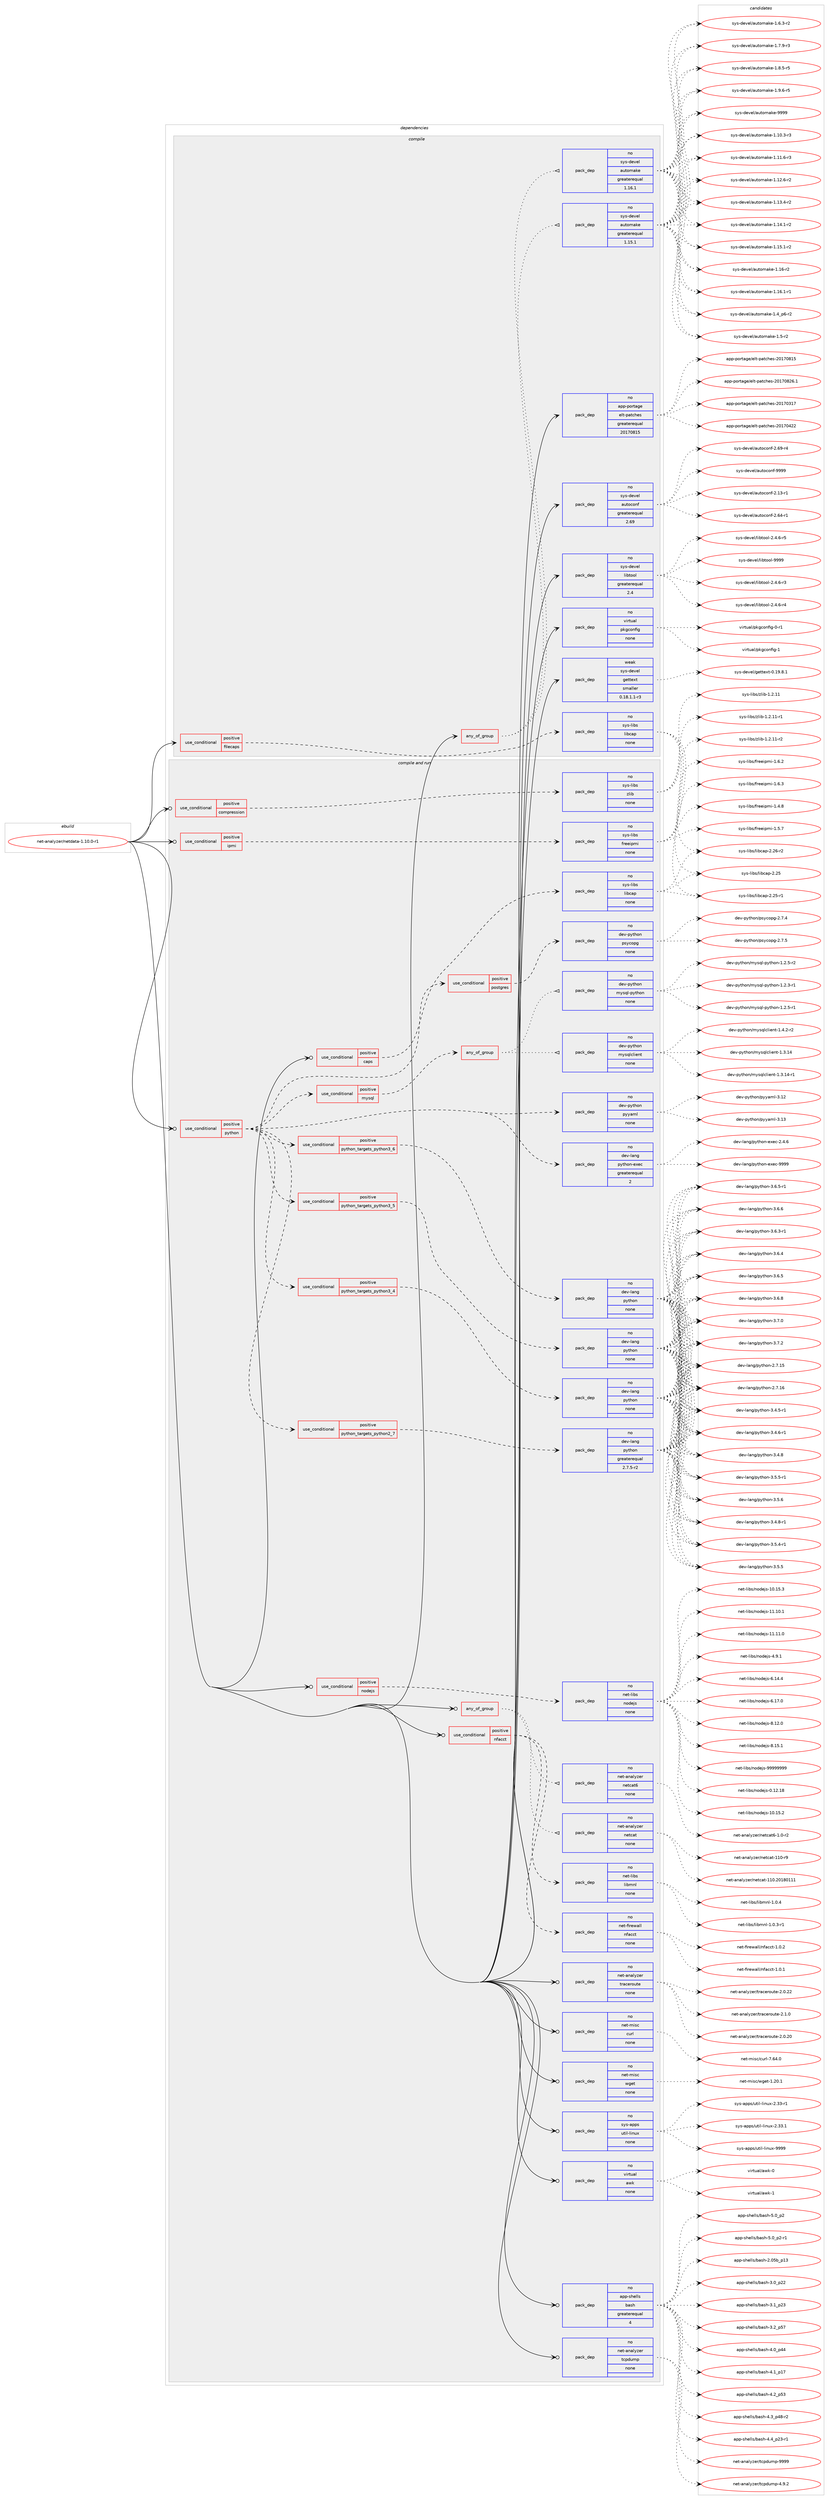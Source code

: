 digraph prolog {

# *************
# Graph options
# *************

newrank=true;
concentrate=true;
compound=true;
graph [rankdir=LR,fontname=Helvetica,fontsize=10,ranksep=1.5];#, ranksep=2.5, nodesep=0.2];
edge  [arrowhead=vee];
node  [fontname=Helvetica,fontsize=10];

# **********
# The ebuild
# **********

subgraph cluster_leftcol {
color=gray;
rank=same;
label=<<i>ebuild</i>>;
id [label="net-analyzer/netdata-1.10.0-r1", color=red, width=4, href="../net-analyzer/netdata-1.10.0-r1.svg"];
}

# ****************
# The dependencies
# ****************

subgraph cluster_midcol {
color=gray;
label=<<i>dependencies</i>>;
subgraph cluster_compile {
fillcolor="#eeeeee";
style=filled;
label=<<i>compile</i>>;
subgraph any25815 {
dependency1645544 [label=<<TABLE BORDER="0" CELLBORDER="1" CELLSPACING="0" CELLPADDING="4"><TR><TD CELLPADDING="10">any_of_group</TD></TR></TABLE>>, shape=none, color=red];subgraph pack1176616 {
dependency1645545 [label=<<TABLE BORDER="0" CELLBORDER="1" CELLSPACING="0" CELLPADDING="4" WIDTH="220"><TR><TD ROWSPAN="6" CELLPADDING="30">pack_dep</TD></TR><TR><TD WIDTH="110">no</TD></TR><TR><TD>sys-devel</TD></TR><TR><TD>automake</TD></TR><TR><TD>greaterequal</TD></TR><TR><TD>1.16.1</TD></TR></TABLE>>, shape=none, color=blue];
}
dependency1645544:e -> dependency1645545:w [weight=20,style="dotted",arrowhead="oinv"];
subgraph pack1176617 {
dependency1645546 [label=<<TABLE BORDER="0" CELLBORDER="1" CELLSPACING="0" CELLPADDING="4" WIDTH="220"><TR><TD ROWSPAN="6" CELLPADDING="30">pack_dep</TD></TR><TR><TD WIDTH="110">no</TD></TR><TR><TD>sys-devel</TD></TR><TR><TD>automake</TD></TR><TR><TD>greaterequal</TD></TR><TR><TD>1.15.1</TD></TR></TABLE>>, shape=none, color=blue];
}
dependency1645544:e -> dependency1645546:w [weight=20,style="dotted",arrowhead="oinv"];
}
id:e -> dependency1645544:w [weight=20,style="solid",arrowhead="vee"];
subgraph cond442338 {
dependency1645547 [label=<<TABLE BORDER="0" CELLBORDER="1" CELLSPACING="0" CELLPADDING="4"><TR><TD ROWSPAN="3" CELLPADDING="10">use_conditional</TD></TR><TR><TD>positive</TD></TR><TR><TD>filecaps</TD></TR></TABLE>>, shape=none, color=red];
subgraph pack1176618 {
dependency1645548 [label=<<TABLE BORDER="0" CELLBORDER="1" CELLSPACING="0" CELLPADDING="4" WIDTH="220"><TR><TD ROWSPAN="6" CELLPADDING="30">pack_dep</TD></TR><TR><TD WIDTH="110">no</TD></TR><TR><TD>sys-libs</TD></TR><TR><TD>libcap</TD></TR><TR><TD>none</TD></TR><TR><TD></TD></TR></TABLE>>, shape=none, color=blue];
}
dependency1645547:e -> dependency1645548:w [weight=20,style="dashed",arrowhead="vee"];
}
id:e -> dependency1645547:w [weight=20,style="solid",arrowhead="vee"];
subgraph pack1176619 {
dependency1645549 [label=<<TABLE BORDER="0" CELLBORDER="1" CELLSPACING="0" CELLPADDING="4" WIDTH="220"><TR><TD ROWSPAN="6" CELLPADDING="30">pack_dep</TD></TR><TR><TD WIDTH="110">no</TD></TR><TR><TD>app-portage</TD></TR><TR><TD>elt-patches</TD></TR><TR><TD>greaterequal</TD></TR><TR><TD>20170815</TD></TR></TABLE>>, shape=none, color=blue];
}
id:e -> dependency1645549:w [weight=20,style="solid",arrowhead="vee"];
subgraph pack1176620 {
dependency1645550 [label=<<TABLE BORDER="0" CELLBORDER="1" CELLSPACING="0" CELLPADDING="4" WIDTH="220"><TR><TD ROWSPAN="6" CELLPADDING="30">pack_dep</TD></TR><TR><TD WIDTH="110">no</TD></TR><TR><TD>sys-devel</TD></TR><TR><TD>autoconf</TD></TR><TR><TD>greaterequal</TD></TR><TR><TD>2.69</TD></TR></TABLE>>, shape=none, color=blue];
}
id:e -> dependency1645550:w [weight=20,style="solid",arrowhead="vee"];
subgraph pack1176621 {
dependency1645551 [label=<<TABLE BORDER="0" CELLBORDER="1" CELLSPACING="0" CELLPADDING="4" WIDTH="220"><TR><TD ROWSPAN="6" CELLPADDING="30">pack_dep</TD></TR><TR><TD WIDTH="110">no</TD></TR><TR><TD>sys-devel</TD></TR><TR><TD>libtool</TD></TR><TR><TD>greaterequal</TD></TR><TR><TD>2.4</TD></TR></TABLE>>, shape=none, color=blue];
}
id:e -> dependency1645551:w [weight=20,style="solid",arrowhead="vee"];
subgraph pack1176622 {
dependency1645552 [label=<<TABLE BORDER="0" CELLBORDER="1" CELLSPACING="0" CELLPADDING="4" WIDTH="220"><TR><TD ROWSPAN="6" CELLPADDING="30">pack_dep</TD></TR><TR><TD WIDTH="110">no</TD></TR><TR><TD>virtual</TD></TR><TR><TD>pkgconfig</TD></TR><TR><TD>none</TD></TR><TR><TD></TD></TR></TABLE>>, shape=none, color=blue];
}
id:e -> dependency1645552:w [weight=20,style="solid",arrowhead="vee"];
subgraph pack1176623 {
dependency1645553 [label=<<TABLE BORDER="0" CELLBORDER="1" CELLSPACING="0" CELLPADDING="4" WIDTH="220"><TR><TD ROWSPAN="6" CELLPADDING="30">pack_dep</TD></TR><TR><TD WIDTH="110">weak</TD></TR><TR><TD>sys-devel</TD></TR><TR><TD>gettext</TD></TR><TR><TD>smaller</TD></TR><TR><TD>0.18.1.1-r3</TD></TR></TABLE>>, shape=none, color=blue];
}
id:e -> dependency1645553:w [weight=20,style="solid",arrowhead="vee"];
}
subgraph cluster_compileandrun {
fillcolor="#eeeeee";
style=filled;
label=<<i>compile and run</i>>;
subgraph any25816 {
dependency1645554 [label=<<TABLE BORDER="0" CELLBORDER="1" CELLSPACING="0" CELLPADDING="4"><TR><TD CELLPADDING="10">any_of_group</TD></TR></TABLE>>, shape=none, color=red];subgraph pack1176624 {
dependency1645555 [label=<<TABLE BORDER="0" CELLBORDER="1" CELLSPACING="0" CELLPADDING="4" WIDTH="220"><TR><TD ROWSPAN="6" CELLPADDING="30">pack_dep</TD></TR><TR><TD WIDTH="110">no</TD></TR><TR><TD>net-analyzer</TD></TR><TR><TD>netcat6</TD></TR><TR><TD>none</TD></TR><TR><TD></TD></TR></TABLE>>, shape=none, color=blue];
}
dependency1645554:e -> dependency1645555:w [weight=20,style="dotted",arrowhead="oinv"];
subgraph pack1176625 {
dependency1645556 [label=<<TABLE BORDER="0" CELLBORDER="1" CELLSPACING="0" CELLPADDING="4" WIDTH="220"><TR><TD ROWSPAN="6" CELLPADDING="30">pack_dep</TD></TR><TR><TD WIDTH="110">no</TD></TR><TR><TD>net-analyzer</TD></TR><TR><TD>netcat</TD></TR><TR><TD>none</TD></TR><TR><TD></TD></TR></TABLE>>, shape=none, color=blue];
}
dependency1645554:e -> dependency1645556:w [weight=20,style="dotted",arrowhead="oinv"];
}
id:e -> dependency1645554:w [weight=20,style="solid",arrowhead="odotvee"];
subgraph cond442339 {
dependency1645557 [label=<<TABLE BORDER="0" CELLBORDER="1" CELLSPACING="0" CELLPADDING="4"><TR><TD ROWSPAN="3" CELLPADDING="10">use_conditional</TD></TR><TR><TD>positive</TD></TR><TR><TD>caps</TD></TR></TABLE>>, shape=none, color=red];
subgraph pack1176626 {
dependency1645558 [label=<<TABLE BORDER="0" CELLBORDER="1" CELLSPACING="0" CELLPADDING="4" WIDTH="220"><TR><TD ROWSPAN="6" CELLPADDING="30">pack_dep</TD></TR><TR><TD WIDTH="110">no</TD></TR><TR><TD>sys-libs</TD></TR><TR><TD>libcap</TD></TR><TR><TD>none</TD></TR><TR><TD></TD></TR></TABLE>>, shape=none, color=blue];
}
dependency1645557:e -> dependency1645558:w [weight=20,style="dashed",arrowhead="vee"];
}
id:e -> dependency1645557:w [weight=20,style="solid",arrowhead="odotvee"];
subgraph cond442340 {
dependency1645559 [label=<<TABLE BORDER="0" CELLBORDER="1" CELLSPACING="0" CELLPADDING="4"><TR><TD ROWSPAN="3" CELLPADDING="10">use_conditional</TD></TR><TR><TD>positive</TD></TR><TR><TD>compression</TD></TR></TABLE>>, shape=none, color=red];
subgraph pack1176627 {
dependency1645560 [label=<<TABLE BORDER="0" CELLBORDER="1" CELLSPACING="0" CELLPADDING="4" WIDTH="220"><TR><TD ROWSPAN="6" CELLPADDING="30">pack_dep</TD></TR><TR><TD WIDTH="110">no</TD></TR><TR><TD>sys-libs</TD></TR><TR><TD>zlib</TD></TR><TR><TD>none</TD></TR><TR><TD></TD></TR></TABLE>>, shape=none, color=blue];
}
dependency1645559:e -> dependency1645560:w [weight=20,style="dashed",arrowhead="vee"];
}
id:e -> dependency1645559:w [weight=20,style="solid",arrowhead="odotvee"];
subgraph cond442341 {
dependency1645561 [label=<<TABLE BORDER="0" CELLBORDER="1" CELLSPACING="0" CELLPADDING="4"><TR><TD ROWSPAN="3" CELLPADDING="10">use_conditional</TD></TR><TR><TD>positive</TD></TR><TR><TD>ipmi</TD></TR></TABLE>>, shape=none, color=red];
subgraph pack1176628 {
dependency1645562 [label=<<TABLE BORDER="0" CELLBORDER="1" CELLSPACING="0" CELLPADDING="4" WIDTH="220"><TR><TD ROWSPAN="6" CELLPADDING="30">pack_dep</TD></TR><TR><TD WIDTH="110">no</TD></TR><TR><TD>sys-libs</TD></TR><TR><TD>freeipmi</TD></TR><TR><TD>none</TD></TR><TR><TD></TD></TR></TABLE>>, shape=none, color=blue];
}
dependency1645561:e -> dependency1645562:w [weight=20,style="dashed",arrowhead="vee"];
}
id:e -> dependency1645561:w [weight=20,style="solid",arrowhead="odotvee"];
subgraph cond442342 {
dependency1645563 [label=<<TABLE BORDER="0" CELLBORDER="1" CELLSPACING="0" CELLPADDING="4"><TR><TD ROWSPAN="3" CELLPADDING="10">use_conditional</TD></TR><TR><TD>positive</TD></TR><TR><TD>nfacct</TD></TR></TABLE>>, shape=none, color=red];
subgraph pack1176629 {
dependency1645564 [label=<<TABLE BORDER="0" CELLBORDER="1" CELLSPACING="0" CELLPADDING="4" WIDTH="220"><TR><TD ROWSPAN="6" CELLPADDING="30">pack_dep</TD></TR><TR><TD WIDTH="110">no</TD></TR><TR><TD>net-firewall</TD></TR><TR><TD>nfacct</TD></TR><TR><TD>none</TD></TR><TR><TD></TD></TR></TABLE>>, shape=none, color=blue];
}
dependency1645563:e -> dependency1645564:w [weight=20,style="dashed",arrowhead="vee"];
subgraph pack1176630 {
dependency1645565 [label=<<TABLE BORDER="0" CELLBORDER="1" CELLSPACING="0" CELLPADDING="4" WIDTH="220"><TR><TD ROWSPAN="6" CELLPADDING="30">pack_dep</TD></TR><TR><TD WIDTH="110">no</TD></TR><TR><TD>net-libs</TD></TR><TR><TD>libmnl</TD></TR><TR><TD>none</TD></TR><TR><TD></TD></TR></TABLE>>, shape=none, color=blue];
}
dependency1645563:e -> dependency1645565:w [weight=20,style="dashed",arrowhead="vee"];
}
id:e -> dependency1645563:w [weight=20,style="solid",arrowhead="odotvee"];
subgraph cond442343 {
dependency1645566 [label=<<TABLE BORDER="0" CELLBORDER="1" CELLSPACING="0" CELLPADDING="4"><TR><TD ROWSPAN="3" CELLPADDING="10">use_conditional</TD></TR><TR><TD>positive</TD></TR><TR><TD>nodejs</TD></TR></TABLE>>, shape=none, color=red];
subgraph pack1176631 {
dependency1645567 [label=<<TABLE BORDER="0" CELLBORDER="1" CELLSPACING="0" CELLPADDING="4" WIDTH="220"><TR><TD ROWSPAN="6" CELLPADDING="30">pack_dep</TD></TR><TR><TD WIDTH="110">no</TD></TR><TR><TD>net-libs</TD></TR><TR><TD>nodejs</TD></TR><TR><TD>none</TD></TR><TR><TD></TD></TR></TABLE>>, shape=none, color=blue];
}
dependency1645566:e -> dependency1645567:w [weight=20,style="dashed",arrowhead="vee"];
}
id:e -> dependency1645566:w [weight=20,style="solid",arrowhead="odotvee"];
subgraph cond442344 {
dependency1645568 [label=<<TABLE BORDER="0" CELLBORDER="1" CELLSPACING="0" CELLPADDING="4"><TR><TD ROWSPAN="3" CELLPADDING="10">use_conditional</TD></TR><TR><TD>positive</TD></TR><TR><TD>python</TD></TR></TABLE>>, shape=none, color=red];
subgraph cond442345 {
dependency1645569 [label=<<TABLE BORDER="0" CELLBORDER="1" CELLSPACING="0" CELLPADDING="4"><TR><TD ROWSPAN="3" CELLPADDING="10">use_conditional</TD></TR><TR><TD>positive</TD></TR><TR><TD>python_targets_python2_7</TD></TR></TABLE>>, shape=none, color=red];
subgraph pack1176632 {
dependency1645570 [label=<<TABLE BORDER="0" CELLBORDER="1" CELLSPACING="0" CELLPADDING="4" WIDTH="220"><TR><TD ROWSPAN="6" CELLPADDING="30">pack_dep</TD></TR><TR><TD WIDTH="110">no</TD></TR><TR><TD>dev-lang</TD></TR><TR><TD>python</TD></TR><TR><TD>greaterequal</TD></TR><TR><TD>2.7.5-r2</TD></TR></TABLE>>, shape=none, color=blue];
}
dependency1645569:e -> dependency1645570:w [weight=20,style="dashed",arrowhead="vee"];
}
dependency1645568:e -> dependency1645569:w [weight=20,style="dashed",arrowhead="vee"];
subgraph cond442346 {
dependency1645571 [label=<<TABLE BORDER="0" CELLBORDER="1" CELLSPACING="0" CELLPADDING="4"><TR><TD ROWSPAN="3" CELLPADDING="10">use_conditional</TD></TR><TR><TD>positive</TD></TR><TR><TD>python_targets_python3_4</TD></TR></TABLE>>, shape=none, color=red];
subgraph pack1176633 {
dependency1645572 [label=<<TABLE BORDER="0" CELLBORDER="1" CELLSPACING="0" CELLPADDING="4" WIDTH="220"><TR><TD ROWSPAN="6" CELLPADDING="30">pack_dep</TD></TR><TR><TD WIDTH="110">no</TD></TR><TR><TD>dev-lang</TD></TR><TR><TD>python</TD></TR><TR><TD>none</TD></TR><TR><TD></TD></TR></TABLE>>, shape=none, color=blue];
}
dependency1645571:e -> dependency1645572:w [weight=20,style="dashed",arrowhead="vee"];
}
dependency1645568:e -> dependency1645571:w [weight=20,style="dashed",arrowhead="vee"];
subgraph cond442347 {
dependency1645573 [label=<<TABLE BORDER="0" CELLBORDER="1" CELLSPACING="0" CELLPADDING="4"><TR><TD ROWSPAN="3" CELLPADDING="10">use_conditional</TD></TR><TR><TD>positive</TD></TR><TR><TD>python_targets_python3_5</TD></TR></TABLE>>, shape=none, color=red];
subgraph pack1176634 {
dependency1645574 [label=<<TABLE BORDER="0" CELLBORDER="1" CELLSPACING="0" CELLPADDING="4" WIDTH="220"><TR><TD ROWSPAN="6" CELLPADDING="30">pack_dep</TD></TR><TR><TD WIDTH="110">no</TD></TR><TR><TD>dev-lang</TD></TR><TR><TD>python</TD></TR><TR><TD>none</TD></TR><TR><TD></TD></TR></TABLE>>, shape=none, color=blue];
}
dependency1645573:e -> dependency1645574:w [weight=20,style="dashed",arrowhead="vee"];
}
dependency1645568:e -> dependency1645573:w [weight=20,style="dashed",arrowhead="vee"];
subgraph cond442348 {
dependency1645575 [label=<<TABLE BORDER="0" CELLBORDER="1" CELLSPACING="0" CELLPADDING="4"><TR><TD ROWSPAN="3" CELLPADDING="10">use_conditional</TD></TR><TR><TD>positive</TD></TR><TR><TD>python_targets_python3_6</TD></TR></TABLE>>, shape=none, color=red];
subgraph pack1176635 {
dependency1645576 [label=<<TABLE BORDER="0" CELLBORDER="1" CELLSPACING="0" CELLPADDING="4" WIDTH="220"><TR><TD ROWSPAN="6" CELLPADDING="30">pack_dep</TD></TR><TR><TD WIDTH="110">no</TD></TR><TR><TD>dev-lang</TD></TR><TR><TD>python</TD></TR><TR><TD>none</TD></TR><TR><TD></TD></TR></TABLE>>, shape=none, color=blue];
}
dependency1645575:e -> dependency1645576:w [weight=20,style="dashed",arrowhead="vee"];
}
dependency1645568:e -> dependency1645575:w [weight=20,style="dashed",arrowhead="vee"];
subgraph pack1176636 {
dependency1645577 [label=<<TABLE BORDER="0" CELLBORDER="1" CELLSPACING="0" CELLPADDING="4" WIDTH="220"><TR><TD ROWSPAN="6" CELLPADDING="30">pack_dep</TD></TR><TR><TD WIDTH="110">no</TD></TR><TR><TD>dev-lang</TD></TR><TR><TD>python-exec</TD></TR><TR><TD>greaterequal</TD></TR><TR><TD>2</TD></TR></TABLE>>, shape=none, color=blue];
}
dependency1645568:e -> dependency1645577:w [weight=20,style="dashed",arrowhead="vee"];
subgraph pack1176637 {
dependency1645578 [label=<<TABLE BORDER="0" CELLBORDER="1" CELLSPACING="0" CELLPADDING="4" WIDTH="220"><TR><TD ROWSPAN="6" CELLPADDING="30">pack_dep</TD></TR><TR><TD WIDTH="110">no</TD></TR><TR><TD>dev-python</TD></TR><TR><TD>pyyaml</TD></TR><TR><TD>none</TD></TR><TR><TD></TD></TR></TABLE>>, shape=none, color=blue];
}
dependency1645568:e -> dependency1645578:w [weight=20,style="dashed",arrowhead="vee"];
subgraph cond442349 {
dependency1645579 [label=<<TABLE BORDER="0" CELLBORDER="1" CELLSPACING="0" CELLPADDING="4"><TR><TD ROWSPAN="3" CELLPADDING="10">use_conditional</TD></TR><TR><TD>positive</TD></TR><TR><TD>mysql</TD></TR></TABLE>>, shape=none, color=red];
subgraph any25817 {
dependency1645580 [label=<<TABLE BORDER="0" CELLBORDER="1" CELLSPACING="0" CELLPADDING="4"><TR><TD CELLPADDING="10">any_of_group</TD></TR></TABLE>>, shape=none, color=red];subgraph pack1176638 {
dependency1645581 [label=<<TABLE BORDER="0" CELLBORDER="1" CELLSPACING="0" CELLPADDING="4" WIDTH="220"><TR><TD ROWSPAN="6" CELLPADDING="30">pack_dep</TD></TR><TR><TD WIDTH="110">no</TD></TR><TR><TD>dev-python</TD></TR><TR><TD>mysqlclient</TD></TR><TR><TD>none</TD></TR><TR><TD></TD></TR></TABLE>>, shape=none, color=blue];
}
dependency1645580:e -> dependency1645581:w [weight=20,style="dotted",arrowhead="oinv"];
subgraph pack1176639 {
dependency1645582 [label=<<TABLE BORDER="0" CELLBORDER="1" CELLSPACING="0" CELLPADDING="4" WIDTH="220"><TR><TD ROWSPAN="6" CELLPADDING="30">pack_dep</TD></TR><TR><TD WIDTH="110">no</TD></TR><TR><TD>dev-python</TD></TR><TR><TD>mysql-python</TD></TR><TR><TD>none</TD></TR><TR><TD></TD></TR></TABLE>>, shape=none, color=blue];
}
dependency1645580:e -> dependency1645582:w [weight=20,style="dotted",arrowhead="oinv"];
}
dependency1645579:e -> dependency1645580:w [weight=20,style="dashed",arrowhead="vee"];
}
dependency1645568:e -> dependency1645579:w [weight=20,style="dashed",arrowhead="vee"];
subgraph cond442350 {
dependency1645583 [label=<<TABLE BORDER="0" CELLBORDER="1" CELLSPACING="0" CELLPADDING="4"><TR><TD ROWSPAN="3" CELLPADDING="10">use_conditional</TD></TR><TR><TD>positive</TD></TR><TR><TD>postgres</TD></TR></TABLE>>, shape=none, color=red];
subgraph pack1176640 {
dependency1645584 [label=<<TABLE BORDER="0" CELLBORDER="1" CELLSPACING="0" CELLPADDING="4" WIDTH="220"><TR><TD ROWSPAN="6" CELLPADDING="30">pack_dep</TD></TR><TR><TD WIDTH="110">no</TD></TR><TR><TD>dev-python</TD></TR><TR><TD>psycopg</TD></TR><TR><TD>none</TD></TR><TR><TD></TD></TR></TABLE>>, shape=none, color=blue];
}
dependency1645583:e -> dependency1645584:w [weight=20,style="dashed",arrowhead="vee"];
}
dependency1645568:e -> dependency1645583:w [weight=20,style="dashed",arrowhead="vee"];
}
id:e -> dependency1645568:w [weight=20,style="solid",arrowhead="odotvee"];
subgraph pack1176641 {
dependency1645585 [label=<<TABLE BORDER="0" CELLBORDER="1" CELLSPACING="0" CELLPADDING="4" WIDTH="220"><TR><TD ROWSPAN="6" CELLPADDING="30">pack_dep</TD></TR><TR><TD WIDTH="110">no</TD></TR><TR><TD>app-shells</TD></TR><TR><TD>bash</TD></TR><TR><TD>greaterequal</TD></TR><TR><TD>4</TD></TR></TABLE>>, shape=none, color=blue];
}
id:e -> dependency1645585:w [weight=20,style="solid",arrowhead="odotvee"];
subgraph pack1176642 {
dependency1645586 [label=<<TABLE BORDER="0" CELLBORDER="1" CELLSPACING="0" CELLPADDING="4" WIDTH="220"><TR><TD ROWSPAN="6" CELLPADDING="30">pack_dep</TD></TR><TR><TD WIDTH="110">no</TD></TR><TR><TD>net-analyzer</TD></TR><TR><TD>tcpdump</TD></TR><TR><TD>none</TD></TR><TR><TD></TD></TR></TABLE>>, shape=none, color=blue];
}
id:e -> dependency1645586:w [weight=20,style="solid",arrowhead="odotvee"];
subgraph pack1176643 {
dependency1645587 [label=<<TABLE BORDER="0" CELLBORDER="1" CELLSPACING="0" CELLPADDING="4" WIDTH="220"><TR><TD ROWSPAN="6" CELLPADDING="30">pack_dep</TD></TR><TR><TD WIDTH="110">no</TD></TR><TR><TD>net-analyzer</TD></TR><TR><TD>traceroute</TD></TR><TR><TD>none</TD></TR><TR><TD></TD></TR></TABLE>>, shape=none, color=blue];
}
id:e -> dependency1645587:w [weight=20,style="solid",arrowhead="odotvee"];
subgraph pack1176644 {
dependency1645588 [label=<<TABLE BORDER="0" CELLBORDER="1" CELLSPACING="0" CELLPADDING="4" WIDTH="220"><TR><TD ROWSPAN="6" CELLPADDING="30">pack_dep</TD></TR><TR><TD WIDTH="110">no</TD></TR><TR><TD>net-misc</TD></TR><TR><TD>curl</TD></TR><TR><TD>none</TD></TR><TR><TD></TD></TR></TABLE>>, shape=none, color=blue];
}
id:e -> dependency1645588:w [weight=20,style="solid",arrowhead="odotvee"];
subgraph pack1176645 {
dependency1645589 [label=<<TABLE BORDER="0" CELLBORDER="1" CELLSPACING="0" CELLPADDING="4" WIDTH="220"><TR><TD ROWSPAN="6" CELLPADDING="30">pack_dep</TD></TR><TR><TD WIDTH="110">no</TD></TR><TR><TD>net-misc</TD></TR><TR><TD>wget</TD></TR><TR><TD>none</TD></TR><TR><TD></TD></TR></TABLE>>, shape=none, color=blue];
}
id:e -> dependency1645589:w [weight=20,style="solid",arrowhead="odotvee"];
subgraph pack1176646 {
dependency1645590 [label=<<TABLE BORDER="0" CELLBORDER="1" CELLSPACING="0" CELLPADDING="4" WIDTH="220"><TR><TD ROWSPAN="6" CELLPADDING="30">pack_dep</TD></TR><TR><TD WIDTH="110">no</TD></TR><TR><TD>sys-apps</TD></TR><TR><TD>util-linux</TD></TR><TR><TD>none</TD></TR><TR><TD></TD></TR></TABLE>>, shape=none, color=blue];
}
id:e -> dependency1645590:w [weight=20,style="solid",arrowhead="odotvee"];
subgraph pack1176647 {
dependency1645591 [label=<<TABLE BORDER="0" CELLBORDER="1" CELLSPACING="0" CELLPADDING="4" WIDTH="220"><TR><TD ROWSPAN="6" CELLPADDING="30">pack_dep</TD></TR><TR><TD WIDTH="110">no</TD></TR><TR><TD>virtual</TD></TR><TR><TD>awk</TD></TR><TR><TD>none</TD></TR><TR><TD></TD></TR></TABLE>>, shape=none, color=blue];
}
id:e -> dependency1645591:w [weight=20,style="solid",arrowhead="odotvee"];
}
subgraph cluster_run {
fillcolor="#eeeeee";
style=filled;
label=<<i>run</i>>;
}
}

# **************
# The candidates
# **************

subgraph cluster_choices {
rank=same;
color=gray;
label=<<i>candidates</i>>;

subgraph choice1176616 {
color=black;
nodesep=1;
choice11512111545100101118101108479711711611110997107101454946494846514511451 [label="sys-devel/automake-1.10.3-r3", color=red, width=4,href="../sys-devel/automake-1.10.3-r3.svg"];
choice11512111545100101118101108479711711611110997107101454946494946544511451 [label="sys-devel/automake-1.11.6-r3", color=red, width=4,href="../sys-devel/automake-1.11.6-r3.svg"];
choice11512111545100101118101108479711711611110997107101454946495046544511450 [label="sys-devel/automake-1.12.6-r2", color=red, width=4,href="../sys-devel/automake-1.12.6-r2.svg"];
choice11512111545100101118101108479711711611110997107101454946495146524511450 [label="sys-devel/automake-1.13.4-r2", color=red, width=4,href="../sys-devel/automake-1.13.4-r2.svg"];
choice11512111545100101118101108479711711611110997107101454946495246494511450 [label="sys-devel/automake-1.14.1-r2", color=red, width=4,href="../sys-devel/automake-1.14.1-r2.svg"];
choice11512111545100101118101108479711711611110997107101454946495346494511450 [label="sys-devel/automake-1.15.1-r2", color=red, width=4,href="../sys-devel/automake-1.15.1-r2.svg"];
choice1151211154510010111810110847971171161111099710710145494649544511450 [label="sys-devel/automake-1.16-r2", color=red, width=4,href="../sys-devel/automake-1.16-r2.svg"];
choice11512111545100101118101108479711711611110997107101454946495446494511449 [label="sys-devel/automake-1.16.1-r1", color=red, width=4,href="../sys-devel/automake-1.16.1-r1.svg"];
choice115121115451001011181011084797117116111109971071014549465295112544511450 [label="sys-devel/automake-1.4_p6-r2", color=red, width=4,href="../sys-devel/automake-1.4_p6-r2.svg"];
choice11512111545100101118101108479711711611110997107101454946534511450 [label="sys-devel/automake-1.5-r2", color=red, width=4,href="../sys-devel/automake-1.5-r2.svg"];
choice115121115451001011181011084797117116111109971071014549465446514511450 [label="sys-devel/automake-1.6.3-r2", color=red, width=4,href="../sys-devel/automake-1.6.3-r2.svg"];
choice115121115451001011181011084797117116111109971071014549465546574511451 [label="sys-devel/automake-1.7.9-r3", color=red, width=4,href="../sys-devel/automake-1.7.9-r3.svg"];
choice115121115451001011181011084797117116111109971071014549465646534511453 [label="sys-devel/automake-1.8.5-r5", color=red, width=4,href="../sys-devel/automake-1.8.5-r5.svg"];
choice115121115451001011181011084797117116111109971071014549465746544511453 [label="sys-devel/automake-1.9.6-r5", color=red, width=4,href="../sys-devel/automake-1.9.6-r5.svg"];
choice115121115451001011181011084797117116111109971071014557575757 [label="sys-devel/automake-9999", color=red, width=4,href="../sys-devel/automake-9999.svg"];
dependency1645545:e -> choice11512111545100101118101108479711711611110997107101454946494846514511451:w [style=dotted,weight="100"];
dependency1645545:e -> choice11512111545100101118101108479711711611110997107101454946494946544511451:w [style=dotted,weight="100"];
dependency1645545:e -> choice11512111545100101118101108479711711611110997107101454946495046544511450:w [style=dotted,weight="100"];
dependency1645545:e -> choice11512111545100101118101108479711711611110997107101454946495146524511450:w [style=dotted,weight="100"];
dependency1645545:e -> choice11512111545100101118101108479711711611110997107101454946495246494511450:w [style=dotted,weight="100"];
dependency1645545:e -> choice11512111545100101118101108479711711611110997107101454946495346494511450:w [style=dotted,weight="100"];
dependency1645545:e -> choice1151211154510010111810110847971171161111099710710145494649544511450:w [style=dotted,weight="100"];
dependency1645545:e -> choice11512111545100101118101108479711711611110997107101454946495446494511449:w [style=dotted,weight="100"];
dependency1645545:e -> choice115121115451001011181011084797117116111109971071014549465295112544511450:w [style=dotted,weight="100"];
dependency1645545:e -> choice11512111545100101118101108479711711611110997107101454946534511450:w [style=dotted,weight="100"];
dependency1645545:e -> choice115121115451001011181011084797117116111109971071014549465446514511450:w [style=dotted,weight="100"];
dependency1645545:e -> choice115121115451001011181011084797117116111109971071014549465546574511451:w [style=dotted,weight="100"];
dependency1645545:e -> choice115121115451001011181011084797117116111109971071014549465646534511453:w [style=dotted,weight="100"];
dependency1645545:e -> choice115121115451001011181011084797117116111109971071014549465746544511453:w [style=dotted,weight="100"];
dependency1645545:e -> choice115121115451001011181011084797117116111109971071014557575757:w [style=dotted,weight="100"];
}
subgraph choice1176617 {
color=black;
nodesep=1;
choice11512111545100101118101108479711711611110997107101454946494846514511451 [label="sys-devel/automake-1.10.3-r3", color=red, width=4,href="../sys-devel/automake-1.10.3-r3.svg"];
choice11512111545100101118101108479711711611110997107101454946494946544511451 [label="sys-devel/automake-1.11.6-r3", color=red, width=4,href="../sys-devel/automake-1.11.6-r3.svg"];
choice11512111545100101118101108479711711611110997107101454946495046544511450 [label="sys-devel/automake-1.12.6-r2", color=red, width=4,href="../sys-devel/automake-1.12.6-r2.svg"];
choice11512111545100101118101108479711711611110997107101454946495146524511450 [label="sys-devel/automake-1.13.4-r2", color=red, width=4,href="../sys-devel/automake-1.13.4-r2.svg"];
choice11512111545100101118101108479711711611110997107101454946495246494511450 [label="sys-devel/automake-1.14.1-r2", color=red, width=4,href="../sys-devel/automake-1.14.1-r2.svg"];
choice11512111545100101118101108479711711611110997107101454946495346494511450 [label="sys-devel/automake-1.15.1-r2", color=red, width=4,href="../sys-devel/automake-1.15.1-r2.svg"];
choice1151211154510010111810110847971171161111099710710145494649544511450 [label="sys-devel/automake-1.16-r2", color=red, width=4,href="../sys-devel/automake-1.16-r2.svg"];
choice11512111545100101118101108479711711611110997107101454946495446494511449 [label="sys-devel/automake-1.16.1-r1", color=red, width=4,href="../sys-devel/automake-1.16.1-r1.svg"];
choice115121115451001011181011084797117116111109971071014549465295112544511450 [label="sys-devel/automake-1.4_p6-r2", color=red, width=4,href="../sys-devel/automake-1.4_p6-r2.svg"];
choice11512111545100101118101108479711711611110997107101454946534511450 [label="sys-devel/automake-1.5-r2", color=red, width=4,href="../sys-devel/automake-1.5-r2.svg"];
choice115121115451001011181011084797117116111109971071014549465446514511450 [label="sys-devel/automake-1.6.3-r2", color=red, width=4,href="../sys-devel/automake-1.6.3-r2.svg"];
choice115121115451001011181011084797117116111109971071014549465546574511451 [label="sys-devel/automake-1.7.9-r3", color=red, width=4,href="../sys-devel/automake-1.7.9-r3.svg"];
choice115121115451001011181011084797117116111109971071014549465646534511453 [label="sys-devel/automake-1.8.5-r5", color=red, width=4,href="../sys-devel/automake-1.8.5-r5.svg"];
choice115121115451001011181011084797117116111109971071014549465746544511453 [label="sys-devel/automake-1.9.6-r5", color=red, width=4,href="../sys-devel/automake-1.9.6-r5.svg"];
choice115121115451001011181011084797117116111109971071014557575757 [label="sys-devel/automake-9999", color=red, width=4,href="../sys-devel/automake-9999.svg"];
dependency1645546:e -> choice11512111545100101118101108479711711611110997107101454946494846514511451:w [style=dotted,weight="100"];
dependency1645546:e -> choice11512111545100101118101108479711711611110997107101454946494946544511451:w [style=dotted,weight="100"];
dependency1645546:e -> choice11512111545100101118101108479711711611110997107101454946495046544511450:w [style=dotted,weight="100"];
dependency1645546:e -> choice11512111545100101118101108479711711611110997107101454946495146524511450:w [style=dotted,weight="100"];
dependency1645546:e -> choice11512111545100101118101108479711711611110997107101454946495246494511450:w [style=dotted,weight="100"];
dependency1645546:e -> choice11512111545100101118101108479711711611110997107101454946495346494511450:w [style=dotted,weight="100"];
dependency1645546:e -> choice1151211154510010111810110847971171161111099710710145494649544511450:w [style=dotted,weight="100"];
dependency1645546:e -> choice11512111545100101118101108479711711611110997107101454946495446494511449:w [style=dotted,weight="100"];
dependency1645546:e -> choice115121115451001011181011084797117116111109971071014549465295112544511450:w [style=dotted,weight="100"];
dependency1645546:e -> choice11512111545100101118101108479711711611110997107101454946534511450:w [style=dotted,weight="100"];
dependency1645546:e -> choice115121115451001011181011084797117116111109971071014549465446514511450:w [style=dotted,weight="100"];
dependency1645546:e -> choice115121115451001011181011084797117116111109971071014549465546574511451:w [style=dotted,weight="100"];
dependency1645546:e -> choice115121115451001011181011084797117116111109971071014549465646534511453:w [style=dotted,weight="100"];
dependency1645546:e -> choice115121115451001011181011084797117116111109971071014549465746544511453:w [style=dotted,weight="100"];
dependency1645546:e -> choice115121115451001011181011084797117116111109971071014557575757:w [style=dotted,weight="100"];
}
subgraph choice1176618 {
color=black;
nodesep=1;
choice1151211154510810598115471081059899971124550465053 [label="sys-libs/libcap-2.25", color=red, width=4,href="../sys-libs/libcap-2.25.svg"];
choice11512111545108105981154710810598999711245504650534511449 [label="sys-libs/libcap-2.25-r1", color=red, width=4,href="../sys-libs/libcap-2.25-r1.svg"];
choice11512111545108105981154710810598999711245504650544511450 [label="sys-libs/libcap-2.26-r2", color=red, width=4,href="../sys-libs/libcap-2.26-r2.svg"];
dependency1645548:e -> choice1151211154510810598115471081059899971124550465053:w [style=dotted,weight="100"];
dependency1645548:e -> choice11512111545108105981154710810598999711245504650534511449:w [style=dotted,weight="100"];
dependency1645548:e -> choice11512111545108105981154710810598999711245504650544511450:w [style=dotted,weight="100"];
}
subgraph choice1176619 {
color=black;
nodesep=1;
choice97112112451121111141169710310147101108116451129711699104101115455048495548514955 [label="app-portage/elt-patches-20170317", color=red, width=4,href="../app-portage/elt-patches-20170317.svg"];
choice97112112451121111141169710310147101108116451129711699104101115455048495548525050 [label="app-portage/elt-patches-20170422", color=red, width=4,href="../app-portage/elt-patches-20170422.svg"];
choice97112112451121111141169710310147101108116451129711699104101115455048495548564953 [label="app-portage/elt-patches-20170815", color=red, width=4,href="../app-portage/elt-patches-20170815.svg"];
choice971121124511211111411697103101471011081164511297116991041011154550484955485650544649 [label="app-portage/elt-patches-20170826.1", color=red, width=4,href="../app-portage/elt-patches-20170826.1.svg"];
dependency1645549:e -> choice97112112451121111141169710310147101108116451129711699104101115455048495548514955:w [style=dotted,weight="100"];
dependency1645549:e -> choice97112112451121111141169710310147101108116451129711699104101115455048495548525050:w [style=dotted,weight="100"];
dependency1645549:e -> choice97112112451121111141169710310147101108116451129711699104101115455048495548564953:w [style=dotted,weight="100"];
dependency1645549:e -> choice971121124511211111411697103101471011081164511297116991041011154550484955485650544649:w [style=dotted,weight="100"];
}
subgraph choice1176620 {
color=black;
nodesep=1;
choice1151211154510010111810110847971171161119911111010245504649514511449 [label="sys-devel/autoconf-2.13-r1", color=red, width=4,href="../sys-devel/autoconf-2.13-r1.svg"];
choice1151211154510010111810110847971171161119911111010245504654524511449 [label="sys-devel/autoconf-2.64-r1", color=red, width=4,href="../sys-devel/autoconf-2.64-r1.svg"];
choice1151211154510010111810110847971171161119911111010245504654574511452 [label="sys-devel/autoconf-2.69-r4", color=red, width=4,href="../sys-devel/autoconf-2.69-r4.svg"];
choice115121115451001011181011084797117116111991111101024557575757 [label="sys-devel/autoconf-9999", color=red, width=4,href="../sys-devel/autoconf-9999.svg"];
dependency1645550:e -> choice1151211154510010111810110847971171161119911111010245504649514511449:w [style=dotted,weight="100"];
dependency1645550:e -> choice1151211154510010111810110847971171161119911111010245504654524511449:w [style=dotted,weight="100"];
dependency1645550:e -> choice1151211154510010111810110847971171161119911111010245504654574511452:w [style=dotted,weight="100"];
dependency1645550:e -> choice115121115451001011181011084797117116111991111101024557575757:w [style=dotted,weight="100"];
}
subgraph choice1176621 {
color=black;
nodesep=1;
choice1151211154510010111810110847108105981161111111084550465246544511451 [label="sys-devel/libtool-2.4.6-r3", color=red, width=4,href="../sys-devel/libtool-2.4.6-r3.svg"];
choice1151211154510010111810110847108105981161111111084550465246544511452 [label="sys-devel/libtool-2.4.6-r4", color=red, width=4,href="../sys-devel/libtool-2.4.6-r4.svg"];
choice1151211154510010111810110847108105981161111111084550465246544511453 [label="sys-devel/libtool-2.4.6-r5", color=red, width=4,href="../sys-devel/libtool-2.4.6-r5.svg"];
choice1151211154510010111810110847108105981161111111084557575757 [label="sys-devel/libtool-9999", color=red, width=4,href="../sys-devel/libtool-9999.svg"];
dependency1645551:e -> choice1151211154510010111810110847108105981161111111084550465246544511451:w [style=dotted,weight="100"];
dependency1645551:e -> choice1151211154510010111810110847108105981161111111084550465246544511452:w [style=dotted,weight="100"];
dependency1645551:e -> choice1151211154510010111810110847108105981161111111084550465246544511453:w [style=dotted,weight="100"];
dependency1645551:e -> choice1151211154510010111810110847108105981161111111084557575757:w [style=dotted,weight="100"];
}
subgraph choice1176622 {
color=black;
nodesep=1;
choice11810511411611797108471121071039911111010210510345484511449 [label="virtual/pkgconfig-0-r1", color=red, width=4,href="../virtual/pkgconfig-0-r1.svg"];
choice1181051141161179710847112107103991111101021051034549 [label="virtual/pkgconfig-1", color=red, width=4,href="../virtual/pkgconfig-1.svg"];
dependency1645552:e -> choice11810511411611797108471121071039911111010210510345484511449:w [style=dotted,weight="100"];
dependency1645552:e -> choice1181051141161179710847112107103991111101021051034549:w [style=dotted,weight="100"];
}
subgraph choice1176623 {
color=black;
nodesep=1;
choice1151211154510010111810110847103101116116101120116454846495746564649 [label="sys-devel/gettext-0.19.8.1", color=red, width=4,href="../sys-devel/gettext-0.19.8.1.svg"];
dependency1645553:e -> choice1151211154510010111810110847103101116116101120116454846495746564649:w [style=dotted,weight="100"];
}
subgraph choice1176624 {
color=black;
nodesep=1;
choice11010111645971109710812112210111447110101116999711654454946484511450 [label="net-analyzer/netcat6-1.0-r2", color=red, width=4,href="../net-analyzer/netcat6-1.0-r2.svg"];
dependency1645555:e -> choice11010111645971109710812112210111447110101116999711654454946484511450:w [style=dotted,weight="100"];
}
subgraph choice1176625 {
color=black;
nodesep=1;
choice110101116459711097108121122101114471101011169997116454949484511457 [label="net-analyzer/netcat-110-r9", color=red, width=4,href="../net-analyzer/netcat-110-r9.svg"];
choice11010111645971109710812112210111447110101116999711645494948465048495648494949 [label="net-analyzer/netcat-110.20180111", color=red, width=4,href="../net-analyzer/netcat-110.20180111.svg"];
dependency1645556:e -> choice110101116459711097108121122101114471101011169997116454949484511457:w [style=dotted,weight="100"];
dependency1645556:e -> choice11010111645971109710812112210111447110101116999711645494948465048495648494949:w [style=dotted,weight="100"];
}
subgraph choice1176626 {
color=black;
nodesep=1;
choice1151211154510810598115471081059899971124550465053 [label="sys-libs/libcap-2.25", color=red, width=4,href="../sys-libs/libcap-2.25.svg"];
choice11512111545108105981154710810598999711245504650534511449 [label="sys-libs/libcap-2.25-r1", color=red, width=4,href="../sys-libs/libcap-2.25-r1.svg"];
choice11512111545108105981154710810598999711245504650544511450 [label="sys-libs/libcap-2.26-r2", color=red, width=4,href="../sys-libs/libcap-2.26-r2.svg"];
dependency1645558:e -> choice1151211154510810598115471081059899971124550465053:w [style=dotted,weight="100"];
dependency1645558:e -> choice11512111545108105981154710810598999711245504650534511449:w [style=dotted,weight="100"];
dependency1645558:e -> choice11512111545108105981154710810598999711245504650544511450:w [style=dotted,weight="100"];
}
subgraph choice1176627 {
color=black;
nodesep=1;
choice1151211154510810598115471221081059845494650464949 [label="sys-libs/zlib-1.2.11", color=red, width=4,href="../sys-libs/zlib-1.2.11.svg"];
choice11512111545108105981154712210810598454946504649494511449 [label="sys-libs/zlib-1.2.11-r1", color=red, width=4,href="../sys-libs/zlib-1.2.11-r1.svg"];
choice11512111545108105981154712210810598454946504649494511450 [label="sys-libs/zlib-1.2.11-r2", color=red, width=4,href="../sys-libs/zlib-1.2.11-r2.svg"];
dependency1645560:e -> choice1151211154510810598115471221081059845494650464949:w [style=dotted,weight="100"];
dependency1645560:e -> choice11512111545108105981154712210810598454946504649494511449:w [style=dotted,weight="100"];
dependency1645560:e -> choice11512111545108105981154712210810598454946504649494511450:w [style=dotted,weight="100"];
}
subgraph choice1176628 {
color=black;
nodesep=1;
choice115121115451081059811547102114101101105112109105454946524656 [label="sys-libs/freeipmi-1.4.8", color=red, width=4,href="../sys-libs/freeipmi-1.4.8.svg"];
choice115121115451081059811547102114101101105112109105454946534655 [label="sys-libs/freeipmi-1.5.7", color=red, width=4,href="../sys-libs/freeipmi-1.5.7.svg"];
choice115121115451081059811547102114101101105112109105454946544650 [label="sys-libs/freeipmi-1.6.2", color=red, width=4,href="../sys-libs/freeipmi-1.6.2.svg"];
choice115121115451081059811547102114101101105112109105454946544651 [label="sys-libs/freeipmi-1.6.3", color=red, width=4,href="../sys-libs/freeipmi-1.6.3.svg"];
dependency1645562:e -> choice115121115451081059811547102114101101105112109105454946524656:w [style=dotted,weight="100"];
dependency1645562:e -> choice115121115451081059811547102114101101105112109105454946534655:w [style=dotted,weight="100"];
dependency1645562:e -> choice115121115451081059811547102114101101105112109105454946544650:w [style=dotted,weight="100"];
dependency1645562:e -> choice115121115451081059811547102114101101105112109105454946544651:w [style=dotted,weight="100"];
}
subgraph choice1176629 {
color=black;
nodesep=1;
choice110101116451021051141011199710810847110102979999116454946484649 [label="net-firewall/nfacct-1.0.1", color=red, width=4,href="../net-firewall/nfacct-1.0.1.svg"];
choice110101116451021051141011199710810847110102979999116454946484650 [label="net-firewall/nfacct-1.0.2", color=red, width=4,href="../net-firewall/nfacct-1.0.2.svg"];
dependency1645564:e -> choice110101116451021051141011199710810847110102979999116454946484649:w [style=dotted,weight="100"];
dependency1645564:e -> choice110101116451021051141011199710810847110102979999116454946484650:w [style=dotted,weight="100"];
}
subgraph choice1176630 {
color=black;
nodesep=1;
choice110101116451081059811547108105981091101084549464846514511449 [label="net-libs/libmnl-1.0.3-r1", color=red, width=4,href="../net-libs/libmnl-1.0.3-r1.svg"];
choice11010111645108105981154710810598109110108454946484652 [label="net-libs/libmnl-1.0.4", color=red, width=4,href="../net-libs/libmnl-1.0.4.svg"];
dependency1645565:e -> choice110101116451081059811547108105981091101084549464846514511449:w [style=dotted,weight="100"];
dependency1645565:e -> choice11010111645108105981154710810598109110108454946484652:w [style=dotted,weight="100"];
}
subgraph choice1176631 {
color=black;
nodesep=1;
choice1101011164510810598115471101111001011061154548464950464956 [label="net-libs/nodejs-0.12.18", color=red, width=4,href="../net-libs/nodejs-0.12.18.svg"];
choice1101011164510810598115471101111001011061154549484649534650 [label="net-libs/nodejs-10.15.2", color=red, width=4,href="../net-libs/nodejs-10.15.2.svg"];
choice1101011164510810598115471101111001011061154549484649534651 [label="net-libs/nodejs-10.15.3", color=red, width=4,href="../net-libs/nodejs-10.15.3.svg"];
choice1101011164510810598115471101111001011061154549494649484649 [label="net-libs/nodejs-11.10.1", color=red, width=4,href="../net-libs/nodejs-11.10.1.svg"];
choice1101011164510810598115471101111001011061154549494649494648 [label="net-libs/nodejs-11.11.0", color=red, width=4,href="../net-libs/nodejs-11.11.0.svg"];
choice110101116451081059811547110111100101106115455246574649 [label="net-libs/nodejs-4.9.1", color=red, width=4,href="../net-libs/nodejs-4.9.1.svg"];
choice11010111645108105981154711011110010110611545544649524652 [label="net-libs/nodejs-6.14.4", color=red, width=4,href="../net-libs/nodejs-6.14.4.svg"];
choice11010111645108105981154711011110010110611545544649554648 [label="net-libs/nodejs-6.17.0", color=red, width=4,href="../net-libs/nodejs-6.17.0.svg"];
choice11010111645108105981154711011110010110611545564649504648 [label="net-libs/nodejs-8.12.0", color=red, width=4,href="../net-libs/nodejs-8.12.0.svg"];
choice11010111645108105981154711011110010110611545564649534649 [label="net-libs/nodejs-8.15.1", color=red, width=4,href="../net-libs/nodejs-8.15.1.svg"];
choice110101116451081059811547110111100101106115455757575757575757 [label="net-libs/nodejs-99999999", color=red, width=4,href="../net-libs/nodejs-99999999.svg"];
dependency1645567:e -> choice1101011164510810598115471101111001011061154548464950464956:w [style=dotted,weight="100"];
dependency1645567:e -> choice1101011164510810598115471101111001011061154549484649534650:w [style=dotted,weight="100"];
dependency1645567:e -> choice1101011164510810598115471101111001011061154549484649534651:w [style=dotted,weight="100"];
dependency1645567:e -> choice1101011164510810598115471101111001011061154549494649484649:w [style=dotted,weight="100"];
dependency1645567:e -> choice1101011164510810598115471101111001011061154549494649494648:w [style=dotted,weight="100"];
dependency1645567:e -> choice110101116451081059811547110111100101106115455246574649:w [style=dotted,weight="100"];
dependency1645567:e -> choice11010111645108105981154711011110010110611545544649524652:w [style=dotted,weight="100"];
dependency1645567:e -> choice11010111645108105981154711011110010110611545544649554648:w [style=dotted,weight="100"];
dependency1645567:e -> choice11010111645108105981154711011110010110611545564649504648:w [style=dotted,weight="100"];
dependency1645567:e -> choice11010111645108105981154711011110010110611545564649534649:w [style=dotted,weight="100"];
dependency1645567:e -> choice110101116451081059811547110111100101106115455757575757575757:w [style=dotted,weight="100"];
}
subgraph choice1176632 {
color=black;
nodesep=1;
choice10010111845108971101034711212111610411111045504655464953 [label="dev-lang/python-2.7.15", color=red, width=4,href="../dev-lang/python-2.7.15.svg"];
choice10010111845108971101034711212111610411111045504655464954 [label="dev-lang/python-2.7.16", color=red, width=4,href="../dev-lang/python-2.7.16.svg"];
choice1001011184510897110103471121211161041111104551465246534511449 [label="dev-lang/python-3.4.5-r1", color=red, width=4,href="../dev-lang/python-3.4.5-r1.svg"];
choice1001011184510897110103471121211161041111104551465246544511449 [label="dev-lang/python-3.4.6-r1", color=red, width=4,href="../dev-lang/python-3.4.6-r1.svg"];
choice100101118451089711010347112121116104111110455146524656 [label="dev-lang/python-3.4.8", color=red, width=4,href="../dev-lang/python-3.4.8.svg"];
choice1001011184510897110103471121211161041111104551465246564511449 [label="dev-lang/python-3.4.8-r1", color=red, width=4,href="../dev-lang/python-3.4.8-r1.svg"];
choice1001011184510897110103471121211161041111104551465346524511449 [label="dev-lang/python-3.5.4-r1", color=red, width=4,href="../dev-lang/python-3.5.4-r1.svg"];
choice100101118451089711010347112121116104111110455146534653 [label="dev-lang/python-3.5.5", color=red, width=4,href="../dev-lang/python-3.5.5.svg"];
choice1001011184510897110103471121211161041111104551465346534511449 [label="dev-lang/python-3.5.5-r1", color=red, width=4,href="../dev-lang/python-3.5.5-r1.svg"];
choice100101118451089711010347112121116104111110455146534654 [label="dev-lang/python-3.5.6", color=red, width=4,href="../dev-lang/python-3.5.6.svg"];
choice1001011184510897110103471121211161041111104551465446514511449 [label="dev-lang/python-3.6.3-r1", color=red, width=4,href="../dev-lang/python-3.6.3-r1.svg"];
choice100101118451089711010347112121116104111110455146544652 [label="dev-lang/python-3.6.4", color=red, width=4,href="../dev-lang/python-3.6.4.svg"];
choice100101118451089711010347112121116104111110455146544653 [label="dev-lang/python-3.6.5", color=red, width=4,href="../dev-lang/python-3.6.5.svg"];
choice1001011184510897110103471121211161041111104551465446534511449 [label="dev-lang/python-3.6.5-r1", color=red, width=4,href="../dev-lang/python-3.6.5-r1.svg"];
choice100101118451089711010347112121116104111110455146544654 [label="dev-lang/python-3.6.6", color=red, width=4,href="../dev-lang/python-3.6.6.svg"];
choice100101118451089711010347112121116104111110455146544656 [label="dev-lang/python-3.6.8", color=red, width=4,href="../dev-lang/python-3.6.8.svg"];
choice100101118451089711010347112121116104111110455146554648 [label="dev-lang/python-3.7.0", color=red, width=4,href="../dev-lang/python-3.7.0.svg"];
choice100101118451089711010347112121116104111110455146554650 [label="dev-lang/python-3.7.2", color=red, width=4,href="../dev-lang/python-3.7.2.svg"];
dependency1645570:e -> choice10010111845108971101034711212111610411111045504655464953:w [style=dotted,weight="100"];
dependency1645570:e -> choice10010111845108971101034711212111610411111045504655464954:w [style=dotted,weight="100"];
dependency1645570:e -> choice1001011184510897110103471121211161041111104551465246534511449:w [style=dotted,weight="100"];
dependency1645570:e -> choice1001011184510897110103471121211161041111104551465246544511449:w [style=dotted,weight="100"];
dependency1645570:e -> choice100101118451089711010347112121116104111110455146524656:w [style=dotted,weight="100"];
dependency1645570:e -> choice1001011184510897110103471121211161041111104551465246564511449:w [style=dotted,weight="100"];
dependency1645570:e -> choice1001011184510897110103471121211161041111104551465346524511449:w [style=dotted,weight="100"];
dependency1645570:e -> choice100101118451089711010347112121116104111110455146534653:w [style=dotted,weight="100"];
dependency1645570:e -> choice1001011184510897110103471121211161041111104551465346534511449:w [style=dotted,weight="100"];
dependency1645570:e -> choice100101118451089711010347112121116104111110455146534654:w [style=dotted,weight="100"];
dependency1645570:e -> choice1001011184510897110103471121211161041111104551465446514511449:w [style=dotted,weight="100"];
dependency1645570:e -> choice100101118451089711010347112121116104111110455146544652:w [style=dotted,weight="100"];
dependency1645570:e -> choice100101118451089711010347112121116104111110455146544653:w [style=dotted,weight="100"];
dependency1645570:e -> choice1001011184510897110103471121211161041111104551465446534511449:w [style=dotted,weight="100"];
dependency1645570:e -> choice100101118451089711010347112121116104111110455146544654:w [style=dotted,weight="100"];
dependency1645570:e -> choice100101118451089711010347112121116104111110455146544656:w [style=dotted,weight="100"];
dependency1645570:e -> choice100101118451089711010347112121116104111110455146554648:w [style=dotted,weight="100"];
dependency1645570:e -> choice100101118451089711010347112121116104111110455146554650:w [style=dotted,weight="100"];
}
subgraph choice1176633 {
color=black;
nodesep=1;
choice10010111845108971101034711212111610411111045504655464953 [label="dev-lang/python-2.7.15", color=red, width=4,href="../dev-lang/python-2.7.15.svg"];
choice10010111845108971101034711212111610411111045504655464954 [label="dev-lang/python-2.7.16", color=red, width=4,href="../dev-lang/python-2.7.16.svg"];
choice1001011184510897110103471121211161041111104551465246534511449 [label="dev-lang/python-3.4.5-r1", color=red, width=4,href="../dev-lang/python-3.4.5-r1.svg"];
choice1001011184510897110103471121211161041111104551465246544511449 [label="dev-lang/python-3.4.6-r1", color=red, width=4,href="../dev-lang/python-3.4.6-r1.svg"];
choice100101118451089711010347112121116104111110455146524656 [label="dev-lang/python-3.4.8", color=red, width=4,href="../dev-lang/python-3.4.8.svg"];
choice1001011184510897110103471121211161041111104551465246564511449 [label="dev-lang/python-3.4.8-r1", color=red, width=4,href="../dev-lang/python-3.4.8-r1.svg"];
choice1001011184510897110103471121211161041111104551465346524511449 [label="dev-lang/python-3.5.4-r1", color=red, width=4,href="../dev-lang/python-3.5.4-r1.svg"];
choice100101118451089711010347112121116104111110455146534653 [label="dev-lang/python-3.5.5", color=red, width=4,href="../dev-lang/python-3.5.5.svg"];
choice1001011184510897110103471121211161041111104551465346534511449 [label="dev-lang/python-3.5.5-r1", color=red, width=4,href="../dev-lang/python-3.5.5-r1.svg"];
choice100101118451089711010347112121116104111110455146534654 [label="dev-lang/python-3.5.6", color=red, width=4,href="../dev-lang/python-3.5.6.svg"];
choice1001011184510897110103471121211161041111104551465446514511449 [label="dev-lang/python-3.6.3-r1", color=red, width=4,href="../dev-lang/python-3.6.3-r1.svg"];
choice100101118451089711010347112121116104111110455146544652 [label="dev-lang/python-3.6.4", color=red, width=4,href="../dev-lang/python-3.6.4.svg"];
choice100101118451089711010347112121116104111110455146544653 [label="dev-lang/python-3.6.5", color=red, width=4,href="../dev-lang/python-3.6.5.svg"];
choice1001011184510897110103471121211161041111104551465446534511449 [label="dev-lang/python-3.6.5-r1", color=red, width=4,href="../dev-lang/python-3.6.5-r1.svg"];
choice100101118451089711010347112121116104111110455146544654 [label="dev-lang/python-3.6.6", color=red, width=4,href="../dev-lang/python-3.6.6.svg"];
choice100101118451089711010347112121116104111110455146544656 [label="dev-lang/python-3.6.8", color=red, width=4,href="../dev-lang/python-3.6.8.svg"];
choice100101118451089711010347112121116104111110455146554648 [label="dev-lang/python-3.7.0", color=red, width=4,href="../dev-lang/python-3.7.0.svg"];
choice100101118451089711010347112121116104111110455146554650 [label="dev-lang/python-3.7.2", color=red, width=4,href="../dev-lang/python-3.7.2.svg"];
dependency1645572:e -> choice10010111845108971101034711212111610411111045504655464953:w [style=dotted,weight="100"];
dependency1645572:e -> choice10010111845108971101034711212111610411111045504655464954:w [style=dotted,weight="100"];
dependency1645572:e -> choice1001011184510897110103471121211161041111104551465246534511449:w [style=dotted,weight="100"];
dependency1645572:e -> choice1001011184510897110103471121211161041111104551465246544511449:w [style=dotted,weight="100"];
dependency1645572:e -> choice100101118451089711010347112121116104111110455146524656:w [style=dotted,weight="100"];
dependency1645572:e -> choice1001011184510897110103471121211161041111104551465246564511449:w [style=dotted,weight="100"];
dependency1645572:e -> choice1001011184510897110103471121211161041111104551465346524511449:w [style=dotted,weight="100"];
dependency1645572:e -> choice100101118451089711010347112121116104111110455146534653:w [style=dotted,weight="100"];
dependency1645572:e -> choice1001011184510897110103471121211161041111104551465346534511449:w [style=dotted,weight="100"];
dependency1645572:e -> choice100101118451089711010347112121116104111110455146534654:w [style=dotted,weight="100"];
dependency1645572:e -> choice1001011184510897110103471121211161041111104551465446514511449:w [style=dotted,weight="100"];
dependency1645572:e -> choice100101118451089711010347112121116104111110455146544652:w [style=dotted,weight="100"];
dependency1645572:e -> choice100101118451089711010347112121116104111110455146544653:w [style=dotted,weight="100"];
dependency1645572:e -> choice1001011184510897110103471121211161041111104551465446534511449:w [style=dotted,weight="100"];
dependency1645572:e -> choice100101118451089711010347112121116104111110455146544654:w [style=dotted,weight="100"];
dependency1645572:e -> choice100101118451089711010347112121116104111110455146544656:w [style=dotted,weight="100"];
dependency1645572:e -> choice100101118451089711010347112121116104111110455146554648:w [style=dotted,weight="100"];
dependency1645572:e -> choice100101118451089711010347112121116104111110455146554650:w [style=dotted,weight="100"];
}
subgraph choice1176634 {
color=black;
nodesep=1;
choice10010111845108971101034711212111610411111045504655464953 [label="dev-lang/python-2.7.15", color=red, width=4,href="../dev-lang/python-2.7.15.svg"];
choice10010111845108971101034711212111610411111045504655464954 [label="dev-lang/python-2.7.16", color=red, width=4,href="../dev-lang/python-2.7.16.svg"];
choice1001011184510897110103471121211161041111104551465246534511449 [label="dev-lang/python-3.4.5-r1", color=red, width=4,href="../dev-lang/python-3.4.5-r1.svg"];
choice1001011184510897110103471121211161041111104551465246544511449 [label="dev-lang/python-3.4.6-r1", color=red, width=4,href="../dev-lang/python-3.4.6-r1.svg"];
choice100101118451089711010347112121116104111110455146524656 [label="dev-lang/python-3.4.8", color=red, width=4,href="../dev-lang/python-3.4.8.svg"];
choice1001011184510897110103471121211161041111104551465246564511449 [label="dev-lang/python-3.4.8-r1", color=red, width=4,href="../dev-lang/python-3.4.8-r1.svg"];
choice1001011184510897110103471121211161041111104551465346524511449 [label="dev-lang/python-3.5.4-r1", color=red, width=4,href="../dev-lang/python-3.5.4-r1.svg"];
choice100101118451089711010347112121116104111110455146534653 [label="dev-lang/python-3.5.5", color=red, width=4,href="../dev-lang/python-3.5.5.svg"];
choice1001011184510897110103471121211161041111104551465346534511449 [label="dev-lang/python-3.5.5-r1", color=red, width=4,href="../dev-lang/python-3.5.5-r1.svg"];
choice100101118451089711010347112121116104111110455146534654 [label="dev-lang/python-3.5.6", color=red, width=4,href="../dev-lang/python-3.5.6.svg"];
choice1001011184510897110103471121211161041111104551465446514511449 [label="dev-lang/python-3.6.3-r1", color=red, width=4,href="../dev-lang/python-3.6.3-r1.svg"];
choice100101118451089711010347112121116104111110455146544652 [label="dev-lang/python-3.6.4", color=red, width=4,href="../dev-lang/python-3.6.4.svg"];
choice100101118451089711010347112121116104111110455146544653 [label="dev-lang/python-3.6.5", color=red, width=4,href="../dev-lang/python-3.6.5.svg"];
choice1001011184510897110103471121211161041111104551465446534511449 [label="dev-lang/python-3.6.5-r1", color=red, width=4,href="../dev-lang/python-3.6.5-r1.svg"];
choice100101118451089711010347112121116104111110455146544654 [label="dev-lang/python-3.6.6", color=red, width=4,href="../dev-lang/python-3.6.6.svg"];
choice100101118451089711010347112121116104111110455146544656 [label="dev-lang/python-3.6.8", color=red, width=4,href="../dev-lang/python-3.6.8.svg"];
choice100101118451089711010347112121116104111110455146554648 [label="dev-lang/python-3.7.0", color=red, width=4,href="../dev-lang/python-3.7.0.svg"];
choice100101118451089711010347112121116104111110455146554650 [label="dev-lang/python-3.7.2", color=red, width=4,href="../dev-lang/python-3.7.2.svg"];
dependency1645574:e -> choice10010111845108971101034711212111610411111045504655464953:w [style=dotted,weight="100"];
dependency1645574:e -> choice10010111845108971101034711212111610411111045504655464954:w [style=dotted,weight="100"];
dependency1645574:e -> choice1001011184510897110103471121211161041111104551465246534511449:w [style=dotted,weight="100"];
dependency1645574:e -> choice1001011184510897110103471121211161041111104551465246544511449:w [style=dotted,weight="100"];
dependency1645574:e -> choice100101118451089711010347112121116104111110455146524656:w [style=dotted,weight="100"];
dependency1645574:e -> choice1001011184510897110103471121211161041111104551465246564511449:w [style=dotted,weight="100"];
dependency1645574:e -> choice1001011184510897110103471121211161041111104551465346524511449:w [style=dotted,weight="100"];
dependency1645574:e -> choice100101118451089711010347112121116104111110455146534653:w [style=dotted,weight="100"];
dependency1645574:e -> choice1001011184510897110103471121211161041111104551465346534511449:w [style=dotted,weight="100"];
dependency1645574:e -> choice100101118451089711010347112121116104111110455146534654:w [style=dotted,weight="100"];
dependency1645574:e -> choice1001011184510897110103471121211161041111104551465446514511449:w [style=dotted,weight="100"];
dependency1645574:e -> choice100101118451089711010347112121116104111110455146544652:w [style=dotted,weight="100"];
dependency1645574:e -> choice100101118451089711010347112121116104111110455146544653:w [style=dotted,weight="100"];
dependency1645574:e -> choice1001011184510897110103471121211161041111104551465446534511449:w [style=dotted,weight="100"];
dependency1645574:e -> choice100101118451089711010347112121116104111110455146544654:w [style=dotted,weight="100"];
dependency1645574:e -> choice100101118451089711010347112121116104111110455146544656:w [style=dotted,weight="100"];
dependency1645574:e -> choice100101118451089711010347112121116104111110455146554648:w [style=dotted,weight="100"];
dependency1645574:e -> choice100101118451089711010347112121116104111110455146554650:w [style=dotted,weight="100"];
}
subgraph choice1176635 {
color=black;
nodesep=1;
choice10010111845108971101034711212111610411111045504655464953 [label="dev-lang/python-2.7.15", color=red, width=4,href="../dev-lang/python-2.7.15.svg"];
choice10010111845108971101034711212111610411111045504655464954 [label="dev-lang/python-2.7.16", color=red, width=4,href="../dev-lang/python-2.7.16.svg"];
choice1001011184510897110103471121211161041111104551465246534511449 [label="dev-lang/python-3.4.5-r1", color=red, width=4,href="../dev-lang/python-3.4.5-r1.svg"];
choice1001011184510897110103471121211161041111104551465246544511449 [label="dev-lang/python-3.4.6-r1", color=red, width=4,href="../dev-lang/python-3.4.6-r1.svg"];
choice100101118451089711010347112121116104111110455146524656 [label="dev-lang/python-3.4.8", color=red, width=4,href="../dev-lang/python-3.4.8.svg"];
choice1001011184510897110103471121211161041111104551465246564511449 [label="dev-lang/python-3.4.8-r1", color=red, width=4,href="../dev-lang/python-3.4.8-r1.svg"];
choice1001011184510897110103471121211161041111104551465346524511449 [label="dev-lang/python-3.5.4-r1", color=red, width=4,href="../dev-lang/python-3.5.4-r1.svg"];
choice100101118451089711010347112121116104111110455146534653 [label="dev-lang/python-3.5.5", color=red, width=4,href="../dev-lang/python-3.5.5.svg"];
choice1001011184510897110103471121211161041111104551465346534511449 [label="dev-lang/python-3.5.5-r1", color=red, width=4,href="../dev-lang/python-3.5.5-r1.svg"];
choice100101118451089711010347112121116104111110455146534654 [label="dev-lang/python-3.5.6", color=red, width=4,href="../dev-lang/python-3.5.6.svg"];
choice1001011184510897110103471121211161041111104551465446514511449 [label="dev-lang/python-3.6.3-r1", color=red, width=4,href="../dev-lang/python-3.6.3-r1.svg"];
choice100101118451089711010347112121116104111110455146544652 [label="dev-lang/python-3.6.4", color=red, width=4,href="../dev-lang/python-3.6.4.svg"];
choice100101118451089711010347112121116104111110455146544653 [label="dev-lang/python-3.6.5", color=red, width=4,href="../dev-lang/python-3.6.5.svg"];
choice1001011184510897110103471121211161041111104551465446534511449 [label="dev-lang/python-3.6.5-r1", color=red, width=4,href="../dev-lang/python-3.6.5-r1.svg"];
choice100101118451089711010347112121116104111110455146544654 [label="dev-lang/python-3.6.6", color=red, width=4,href="../dev-lang/python-3.6.6.svg"];
choice100101118451089711010347112121116104111110455146544656 [label="dev-lang/python-3.6.8", color=red, width=4,href="../dev-lang/python-3.6.8.svg"];
choice100101118451089711010347112121116104111110455146554648 [label="dev-lang/python-3.7.0", color=red, width=4,href="../dev-lang/python-3.7.0.svg"];
choice100101118451089711010347112121116104111110455146554650 [label="dev-lang/python-3.7.2", color=red, width=4,href="../dev-lang/python-3.7.2.svg"];
dependency1645576:e -> choice10010111845108971101034711212111610411111045504655464953:w [style=dotted,weight="100"];
dependency1645576:e -> choice10010111845108971101034711212111610411111045504655464954:w [style=dotted,weight="100"];
dependency1645576:e -> choice1001011184510897110103471121211161041111104551465246534511449:w [style=dotted,weight="100"];
dependency1645576:e -> choice1001011184510897110103471121211161041111104551465246544511449:w [style=dotted,weight="100"];
dependency1645576:e -> choice100101118451089711010347112121116104111110455146524656:w [style=dotted,weight="100"];
dependency1645576:e -> choice1001011184510897110103471121211161041111104551465246564511449:w [style=dotted,weight="100"];
dependency1645576:e -> choice1001011184510897110103471121211161041111104551465346524511449:w [style=dotted,weight="100"];
dependency1645576:e -> choice100101118451089711010347112121116104111110455146534653:w [style=dotted,weight="100"];
dependency1645576:e -> choice1001011184510897110103471121211161041111104551465346534511449:w [style=dotted,weight="100"];
dependency1645576:e -> choice100101118451089711010347112121116104111110455146534654:w [style=dotted,weight="100"];
dependency1645576:e -> choice1001011184510897110103471121211161041111104551465446514511449:w [style=dotted,weight="100"];
dependency1645576:e -> choice100101118451089711010347112121116104111110455146544652:w [style=dotted,weight="100"];
dependency1645576:e -> choice100101118451089711010347112121116104111110455146544653:w [style=dotted,weight="100"];
dependency1645576:e -> choice1001011184510897110103471121211161041111104551465446534511449:w [style=dotted,weight="100"];
dependency1645576:e -> choice100101118451089711010347112121116104111110455146544654:w [style=dotted,weight="100"];
dependency1645576:e -> choice100101118451089711010347112121116104111110455146544656:w [style=dotted,weight="100"];
dependency1645576:e -> choice100101118451089711010347112121116104111110455146554648:w [style=dotted,weight="100"];
dependency1645576:e -> choice100101118451089711010347112121116104111110455146554650:w [style=dotted,weight="100"];
}
subgraph choice1176636 {
color=black;
nodesep=1;
choice1001011184510897110103471121211161041111104510112010199455046524654 [label="dev-lang/python-exec-2.4.6", color=red, width=4,href="../dev-lang/python-exec-2.4.6.svg"];
choice10010111845108971101034711212111610411111045101120101994557575757 [label="dev-lang/python-exec-9999", color=red, width=4,href="../dev-lang/python-exec-9999.svg"];
dependency1645577:e -> choice1001011184510897110103471121211161041111104510112010199455046524654:w [style=dotted,weight="100"];
dependency1645577:e -> choice10010111845108971101034711212111610411111045101120101994557575757:w [style=dotted,weight="100"];
}
subgraph choice1176637 {
color=black;
nodesep=1;
choice1001011184511212111610411111047112121121971091084551464950 [label="dev-python/pyyaml-3.12", color=red, width=4,href="../dev-python/pyyaml-3.12.svg"];
choice1001011184511212111610411111047112121121971091084551464951 [label="dev-python/pyyaml-3.13", color=red, width=4,href="../dev-python/pyyaml-3.13.svg"];
dependency1645578:e -> choice1001011184511212111610411111047112121121971091084551464950:w [style=dotted,weight="100"];
dependency1645578:e -> choice1001011184511212111610411111047112121121971091084551464951:w [style=dotted,weight="100"];
}
subgraph choice1176638 {
color=black;
nodesep=1;
choice10010111845112121116104111110471091211151131089910810510111011645494651464952 [label="dev-python/mysqlclient-1.3.14", color=red, width=4,href="../dev-python/mysqlclient-1.3.14.svg"];
choice100101118451121211161041111104710912111511310899108105101110116454946514649524511449 [label="dev-python/mysqlclient-1.3.14-r1", color=red, width=4,href="../dev-python/mysqlclient-1.3.14-r1.svg"];
choice1001011184511212111610411111047109121115113108991081051011101164549465246504511450 [label="dev-python/mysqlclient-1.4.2-r2", color=red, width=4,href="../dev-python/mysqlclient-1.4.2-r2.svg"];
dependency1645581:e -> choice10010111845112121116104111110471091211151131089910810510111011645494651464952:w [style=dotted,weight="100"];
dependency1645581:e -> choice100101118451121211161041111104710912111511310899108105101110116454946514649524511449:w [style=dotted,weight="100"];
dependency1645581:e -> choice1001011184511212111610411111047109121115113108991081051011101164549465246504511450:w [style=dotted,weight="100"];
}
subgraph choice1176639 {
color=black;
nodesep=1;
choice1001011184511212111610411111047109121115113108451121211161041111104549465046514511449 [label="dev-python/mysql-python-1.2.3-r1", color=red, width=4,href="../dev-python/mysql-python-1.2.3-r1.svg"];
choice1001011184511212111610411111047109121115113108451121211161041111104549465046534511449 [label="dev-python/mysql-python-1.2.5-r1", color=red, width=4,href="../dev-python/mysql-python-1.2.5-r1.svg"];
choice1001011184511212111610411111047109121115113108451121211161041111104549465046534511450 [label="dev-python/mysql-python-1.2.5-r2", color=red, width=4,href="../dev-python/mysql-python-1.2.5-r2.svg"];
dependency1645582:e -> choice1001011184511212111610411111047109121115113108451121211161041111104549465046514511449:w [style=dotted,weight="100"];
dependency1645582:e -> choice1001011184511212111610411111047109121115113108451121211161041111104549465046534511449:w [style=dotted,weight="100"];
dependency1645582:e -> choice1001011184511212111610411111047109121115113108451121211161041111104549465046534511450:w [style=dotted,weight="100"];
}
subgraph choice1176640 {
color=black;
nodesep=1;
choice100101118451121211161041111104711211512199111112103455046554652 [label="dev-python/psycopg-2.7.4", color=red, width=4,href="../dev-python/psycopg-2.7.4.svg"];
choice100101118451121211161041111104711211512199111112103455046554653 [label="dev-python/psycopg-2.7.5", color=red, width=4,href="../dev-python/psycopg-2.7.5.svg"];
dependency1645584:e -> choice100101118451121211161041111104711211512199111112103455046554652:w [style=dotted,weight="100"];
dependency1645584:e -> choice100101118451121211161041111104711211512199111112103455046554653:w [style=dotted,weight="100"];
}
subgraph choice1176641 {
color=black;
nodesep=1;
choice9711211245115104101108108115479897115104455046485398951124951 [label="app-shells/bash-2.05b_p13", color=red, width=4,href="../app-shells/bash-2.05b_p13.svg"];
choice971121124511510410110810811547989711510445514648951125050 [label="app-shells/bash-3.0_p22", color=red, width=4,href="../app-shells/bash-3.0_p22.svg"];
choice971121124511510410110810811547989711510445514649951125051 [label="app-shells/bash-3.1_p23", color=red, width=4,href="../app-shells/bash-3.1_p23.svg"];
choice971121124511510410110810811547989711510445514650951125355 [label="app-shells/bash-3.2_p57", color=red, width=4,href="../app-shells/bash-3.2_p57.svg"];
choice971121124511510410110810811547989711510445524648951125252 [label="app-shells/bash-4.0_p44", color=red, width=4,href="../app-shells/bash-4.0_p44.svg"];
choice971121124511510410110810811547989711510445524649951124955 [label="app-shells/bash-4.1_p17", color=red, width=4,href="../app-shells/bash-4.1_p17.svg"];
choice971121124511510410110810811547989711510445524650951125351 [label="app-shells/bash-4.2_p53", color=red, width=4,href="../app-shells/bash-4.2_p53.svg"];
choice9711211245115104101108108115479897115104455246519511252564511450 [label="app-shells/bash-4.3_p48-r2", color=red, width=4,href="../app-shells/bash-4.3_p48-r2.svg"];
choice9711211245115104101108108115479897115104455246529511250514511449 [label="app-shells/bash-4.4_p23-r1", color=red, width=4,href="../app-shells/bash-4.4_p23-r1.svg"];
choice9711211245115104101108108115479897115104455346489511250 [label="app-shells/bash-5.0_p2", color=red, width=4,href="../app-shells/bash-5.0_p2.svg"];
choice97112112451151041011081081154798971151044553464895112504511449 [label="app-shells/bash-5.0_p2-r1", color=red, width=4,href="../app-shells/bash-5.0_p2-r1.svg"];
dependency1645585:e -> choice9711211245115104101108108115479897115104455046485398951124951:w [style=dotted,weight="100"];
dependency1645585:e -> choice971121124511510410110810811547989711510445514648951125050:w [style=dotted,weight="100"];
dependency1645585:e -> choice971121124511510410110810811547989711510445514649951125051:w [style=dotted,weight="100"];
dependency1645585:e -> choice971121124511510410110810811547989711510445514650951125355:w [style=dotted,weight="100"];
dependency1645585:e -> choice971121124511510410110810811547989711510445524648951125252:w [style=dotted,weight="100"];
dependency1645585:e -> choice971121124511510410110810811547989711510445524649951124955:w [style=dotted,weight="100"];
dependency1645585:e -> choice971121124511510410110810811547989711510445524650951125351:w [style=dotted,weight="100"];
dependency1645585:e -> choice9711211245115104101108108115479897115104455246519511252564511450:w [style=dotted,weight="100"];
dependency1645585:e -> choice9711211245115104101108108115479897115104455246529511250514511449:w [style=dotted,weight="100"];
dependency1645585:e -> choice9711211245115104101108108115479897115104455346489511250:w [style=dotted,weight="100"];
dependency1645585:e -> choice97112112451151041011081081154798971151044553464895112504511449:w [style=dotted,weight="100"];
}
subgraph choice1176642 {
color=black;
nodesep=1;
choice1101011164597110971081211221011144711699112100117109112455246574650 [label="net-analyzer/tcpdump-4.9.2", color=red, width=4,href="../net-analyzer/tcpdump-4.9.2.svg"];
choice11010111645971109710812112210111447116991121001171091124557575757 [label="net-analyzer/tcpdump-9999", color=red, width=4,href="../net-analyzer/tcpdump-9999.svg"];
dependency1645586:e -> choice1101011164597110971081211221011144711699112100117109112455246574650:w [style=dotted,weight="100"];
dependency1645586:e -> choice11010111645971109710812112210111447116991121001171091124557575757:w [style=dotted,weight="100"];
}
subgraph choice1176643 {
color=black;
nodesep=1;
choice11010111645971109710812112210111447116114979910111411111711610145504648465048 [label="net-analyzer/traceroute-2.0.20", color=red, width=4,href="../net-analyzer/traceroute-2.0.20.svg"];
choice11010111645971109710812112210111447116114979910111411111711610145504648465050 [label="net-analyzer/traceroute-2.0.22", color=red, width=4,href="../net-analyzer/traceroute-2.0.22.svg"];
choice110101116459711097108121122101114471161149799101114111117116101455046494648 [label="net-analyzer/traceroute-2.1.0", color=red, width=4,href="../net-analyzer/traceroute-2.1.0.svg"];
dependency1645587:e -> choice11010111645971109710812112210111447116114979910111411111711610145504648465048:w [style=dotted,weight="100"];
dependency1645587:e -> choice11010111645971109710812112210111447116114979910111411111711610145504648465050:w [style=dotted,weight="100"];
dependency1645587:e -> choice110101116459711097108121122101114471161149799101114111117116101455046494648:w [style=dotted,weight="100"];
}
subgraph choice1176644 {
color=black;
nodesep=1;
choice1101011164510910511599479911711410845554654524648 [label="net-misc/curl-7.64.0", color=red, width=4,href="../net-misc/curl-7.64.0.svg"];
dependency1645588:e -> choice1101011164510910511599479911711410845554654524648:w [style=dotted,weight="100"];
}
subgraph choice1176645 {
color=black;
nodesep=1;
choice11010111645109105115994711910310111645494650484649 [label="net-misc/wget-1.20.1", color=red, width=4,href="../net-misc/wget-1.20.1.svg"];
dependency1645589:e -> choice11010111645109105115994711910310111645494650484649:w [style=dotted,weight="100"];
}
subgraph choice1176646 {
color=black;
nodesep=1;
choice1151211154597112112115471171161051084510810511011712045504651514511449 [label="sys-apps/util-linux-2.33-r1", color=red, width=4,href="../sys-apps/util-linux-2.33-r1.svg"];
choice1151211154597112112115471171161051084510810511011712045504651514649 [label="sys-apps/util-linux-2.33.1", color=red, width=4,href="../sys-apps/util-linux-2.33.1.svg"];
choice115121115459711211211547117116105108451081051101171204557575757 [label="sys-apps/util-linux-9999", color=red, width=4,href="../sys-apps/util-linux-9999.svg"];
dependency1645590:e -> choice1151211154597112112115471171161051084510810511011712045504651514511449:w [style=dotted,weight="100"];
dependency1645590:e -> choice1151211154597112112115471171161051084510810511011712045504651514649:w [style=dotted,weight="100"];
dependency1645590:e -> choice115121115459711211211547117116105108451081051101171204557575757:w [style=dotted,weight="100"];
}
subgraph choice1176647 {
color=black;
nodesep=1;
choice1181051141161179710847971191074548 [label="virtual/awk-0", color=red, width=4,href="../virtual/awk-0.svg"];
choice1181051141161179710847971191074549 [label="virtual/awk-1", color=red, width=4,href="../virtual/awk-1.svg"];
dependency1645591:e -> choice1181051141161179710847971191074548:w [style=dotted,weight="100"];
dependency1645591:e -> choice1181051141161179710847971191074549:w [style=dotted,weight="100"];
}
}

}

